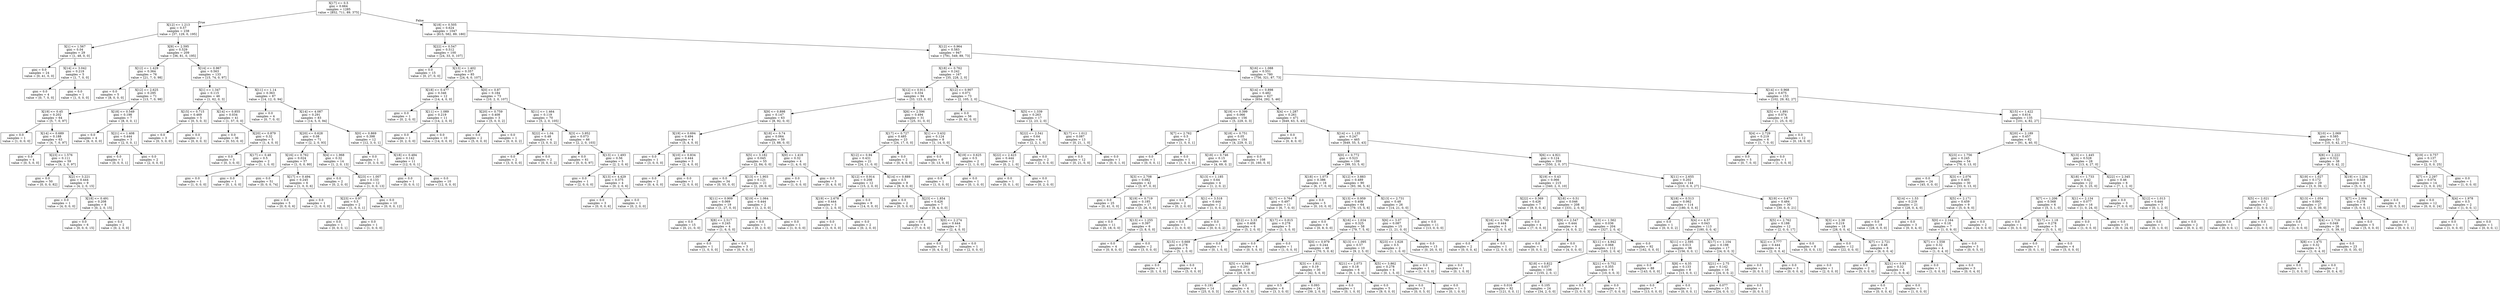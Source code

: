 digraph Tree {
node [shape=box] ;
0 [label="X[17] <= 0.5\ngini = 0.664\nsamples = 1285\nvalue = [852, 711, 89, 375]"] ;
1 [label="X[12] <= 1.213\ngini = 0.57\nsamples = 238\nvalue = [37, 129, 0, 195]"] ;
0 -> 1 [labeldistance=2.5, labelangle=45, headlabel="True"] ;
2 [label="X[1] <= 1.567\ngini = 0.04\nsamples = 29\nvalue = [1, 48, 0, 0]"] ;
1 -> 2 ;
3 [label="gini = 0.0\nsamples = 24\nvalue = [0, 41, 0, 0]"] ;
2 -> 3 ;
4 [label="X[14] <= 3.042\ngini = 0.219\nsamples = 5\nvalue = [1, 7, 0, 0]"] ;
2 -> 4 ;
5 [label="gini = 0.0\nsamples = 4\nvalue = [0, 7, 0, 0]"] ;
4 -> 5 ;
6 [label="gini = 0.0\nsamples = 1\nvalue = [1, 0, 0, 0]"] ;
4 -> 6 ;
7 [label="X[9] <= 2.595\ngini = 0.529\nsamples = 209\nvalue = [36, 81, 0, 195]"] ;
1 -> 7 ;
8 [label="X[12] <= 1.429\ngini = 0.364\nsamples = 76\nvalue = [21, 7, 0, 98]"] ;
7 -> 8 ;
9 [label="gini = 0.0\nsamples = 5\nvalue = [8, 0, 0, 0]"] ;
8 -> 9 ;
10 [label="X[12] <= 2.625\ngini = 0.295\nsamples = 71\nvalue = [13, 7, 0, 98]"] ;
8 -> 10 ;
11 [label="X[19] <= 0.45\ngini = 0.202\nsamples = 64\nvalue = [5, 7, 0, 97]"] ;
10 -> 11 ;
12 [label="gini = 0.0\nsamples = 1\nvalue = [1, 0, 0, 0]"] ;
11 -> 12 ;
13 [label="X[14] <= 0.689\ngini = 0.188\nsamples = 63\nvalue = [4, 7, 0, 97]"] ;
11 -> 13 ;
14 [label="gini = 0.0\nsamples = 4\nvalue = [0, 5, 0, 0]"] ;
13 -> 14 ;
15 [label="X[23] <= 1.576\ngini = 0.111\nsamples = 59\nvalue = [4, 2, 0, 97]"] ;
13 -> 15 ;
16 [label="gini = 0.0\nsamples = 50\nvalue = [0, 0, 0, 82]"] ;
15 -> 16 ;
17 [label="X[2] <= 3.221\ngini = 0.444\nsamples = 9\nvalue = [4, 2, 0, 15]"] ;
15 -> 17 ;
18 [label="gini = 0.0\nsamples = 1\nvalue = [4, 0, 0, 0]"] ;
17 -> 18 ;
19 [label="X[18] <= 0.491\ngini = 0.208\nsamples = 8\nvalue = [0, 2, 0, 15]"] ;
17 -> 19 ;
20 [label="gini = 0.0\nsamples = 6\nvalue = [0, 0, 0, 15]"] ;
19 -> 20 ;
21 [label="gini = 0.0\nsamples = 2\nvalue = [0, 2, 0, 0]"] ;
19 -> 21 ;
22 [label="X[18] <= 0.549\ngini = 0.198\nsamples = 7\nvalue = [8, 0, 0, 1]"] ;
10 -> 22 ;
23 [label="gini = 0.0\nsamples = 4\nvalue = [6, 0, 0, 0]"] ;
22 -> 23 ;
24 [label="X[21] <= 1.408\ngini = 0.444\nsamples = 3\nvalue = [2, 0, 0, 1]"] ;
22 -> 24 ;
25 [label="gini = 0.0\nsamples = 1\nvalue = [0, 0, 0, 1]"] ;
24 -> 25 ;
26 [label="gini = 0.0\nsamples = 2\nvalue = [2, 0, 0, 0]"] ;
24 -> 26 ;
27 [label="X[14] <= 0.967\ngini = 0.563\nsamples = 133\nvalue = [15, 74, 0, 97]"] ;
7 -> 27 ;
28 [label="X[1] <= 1.347\ngini = 0.115\nsamples = 46\nvalue = [1, 62, 0, 3]"] ;
27 -> 28 ;
29 [label="X[15] <= 0.715\ngini = 0.469\nsamples = 5\nvalue = [0, 5, 0, 3]"] ;
28 -> 29 ;
30 [label="gini = 0.0\nsamples = 3\nvalue = [0, 5, 0, 0]"] ;
29 -> 30 ;
31 [label="gini = 0.0\nsamples = 2\nvalue = [0, 0, 0, 3]"] ;
29 -> 31 ;
32 [label="X[14] <= 0.855\ngini = 0.034\nsamples = 41\nvalue = [1, 57, 0, 0]"] ;
28 -> 32 ;
33 [label="gini = 0.0\nsamples = 36\nvalue = [0, 53, 0, 0]"] ;
32 -> 33 ;
34 [label="X[20] <= 0.879\ngini = 0.32\nsamples = 5\nvalue = [1, 4, 0, 0]"] ;
32 -> 34 ;
35 [label="gini = 0.0\nsamples = 3\nvalue = [0, 3, 0, 0]"] ;
34 -> 35 ;
36 [label="X[17] <= 0.48\ngini = 0.5\nsamples = 2\nvalue = [1, 1, 0, 0]"] ;
34 -> 36 ;
37 [label="gini = 0.0\nsamples = 1\nvalue = [1, 0, 0, 0]"] ;
36 -> 37 ;
38 [label="gini = 0.0\nsamples = 1\nvalue = [0, 1, 0, 0]"] ;
36 -> 38 ;
39 [label="X[11] <= 1.14\ngini = 0.363\nsamples = 87\nvalue = [14, 12, 0, 94]"] ;
27 -> 39 ;
40 [label="gini = 0.0\nsamples = 4\nvalue = [0, 7, 0, 0]"] ;
39 -> 40 ;
41 [label="X[14] <= 4.087\ngini = 0.291\nsamples = 83\nvalue = [14, 5, 0, 94]"] ;
39 -> 41 ;
42 [label="X[20] <= 0.628\ngini = 0.08\nsamples = 71\nvalue = [2, 2, 0, 93]"] ;
41 -> 42 ;
43 [label="X[16] <= 0.762\ngini = 0.024\nsamples = 57\nvalue = [1, 0, 0, 80]"] ;
42 -> 43 ;
44 [label="gini = 0.0\nsamples = 51\nvalue = [0, 0, 0, 74]"] ;
43 -> 44 ;
45 [label="X[17] <= 0.494\ngini = 0.245\nsamples = 6\nvalue = [1, 0, 0, 6]"] ;
43 -> 45 ;
46 [label="gini = 0.0\nsamples = 5\nvalue = [0, 0, 0, 6]"] ;
45 -> 46 ;
47 [label="gini = 0.0\nsamples = 1\nvalue = [1, 0, 0, 0]"] ;
45 -> 47 ;
48 [label="X[4] <= 1.968\ngini = 0.32\nsamples = 14\nvalue = [1, 2, 0, 13]"] ;
42 -> 48 ;
49 [label="gini = 0.0\nsamples = 2\nvalue = [0, 2, 0, 0]"] ;
48 -> 49 ;
50 [label="X[23] <= 1.007\ngini = 0.133\nsamples = 12\nvalue = [1, 0, 0, 13]"] ;
48 -> 50 ;
51 [label="X[23] <= 0.97\ngini = 0.5\nsamples = 2\nvalue = [1, 0, 0, 1]"] ;
50 -> 51 ;
52 [label="gini = 0.0\nsamples = 1\nvalue = [0, 0, 0, 1]"] ;
51 -> 52 ;
53 [label="gini = 0.0\nsamples = 1\nvalue = [1, 0, 0, 0]"] ;
51 -> 53 ;
54 [label="gini = 0.0\nsamples = 10\nvalue = [0, 0, 0, 12]"] ;
50 -> 54 ;
55 [label="X[0] <= 0.869\ngini = 0.398\nsamples = 12\nvalue = [12, 3, 0, 1]"] ;
41 -> 55 ;
56 [label="gini = 0.0\nsamples = 1\nvalue = [0, 3, 0, 0]"] ;
55 -> 56 ;
57 [label="X[18] <= 0.484\ngini = 0.142\nsamples = 11\nvalue = [12, 0, 0, 1]"] ;
55 -> 57 ;
58 [label="gini = 0.0\nsamples = 1\nvalue = [0, 0, 0, 1]"] ;
57 -> 58 ;
59 [label="gini = 0.0\nsamples = 10\nvalue = [12, 0, 0, 0]"] ;
57 -> 59 ;
60 [label="X[18] <= 0.505\ngini = 0.624\nsamples = 1047\nvalue = [815, 582, 89, 180]"] ;
0 -> 60 [labeldistance=2.5, labelangle=-45, headlabel="False"] ;
61 [label="X[22] <= 0.547\ngini = 0.512\nsamples = 100\nvalue = [24, 33, 0, 107]"] ;
60 -> 61 ;
62 [label="gini = 0.0\nsamples = 15\nvalue = [0, 27, 0, 0]"] ;
61 -> 62 ;
63 [label="X[13] <= 1.402\ngini = 0.357\nsamples = 85\nvalue = [24, 6, 0, 107]"] ;
61 -> 63 ;
64 [label="X[18] <= 0.477\ngini = 0.346\nsamples = 12\nvalue = [14, 4, 0, 0]"] ;
63 -> 64 ;
65 [label="gini = 0.0\nsamples = 1\nvalue = [0, 2, 0, 0]"] ;
64 -> 65 ;
66 [label="X[11] <= 1.089\ngini = 0.219\nsamples = 11\nvalue = [14, 2, 0, 0]"] ;
64 -> 66 ;
67 [label="gini = 0.0\nsamples = 1\nvalue = [0, 2, 0, 0]"] ;
66 -> 67 ;
68 [label="gini = 0.0\nsamples = 10\nvalue = [14, 0, 0, 0]"] ;
66 -> 68 ;
69 [label="X[0] <= 0.87\ngini = 0.184\nsamples = 73\nvalue = [10, 2, 0, 107]"] ;
63 -> 69 ;
70 [label="X[20] <= 0.759\ngini = 0.408\nsamples = 3\nvalue = [5, 0, 0, 2]"] ;
69 -> 70 ;
71 [label="gini = 0.0\nsamples = 2\nvalue = [5, 0, 0, 0]"] ;
70 -> 71 ;
72 [label="gini = 0.0\nsamples = 1\nvalue = [0, 0, 0, 2]"] ;
70 -> 72 ;
73 [label="X[11] <= 1.464\ngini = 0.119\nsamples = 70\nvalue = [5, 2, 0, 105]"] ;
69 -> 73 ;
74 [label="X[22] <= 1.04\ngini = 0.48\nsamples = 4\nvalue = [3, 0, 0, 2]"] ;
73 -> 74 ;
75 [label="gini = 0.0\nsamples = 2\nvalue = [3, 0, 0, 0]"] ;
74 -> 75 ;
76 [label="gini = 0.0\nsamples = 2\nvalue = [0, 0, 0, 2]"] ;
74 -> 76 ;
77 [label="X[3] <= 3.952\ngini = 0.073\nsamples = 66\nvalue = [2, 2, 0, 103]"] ;
73 -> 77 ;
78 [label="gini = 0.0\nsamples = 61\nvalue = [0, 0, 0, 97]"] ;
77 -> 78 ;
79 [label="X[13] <= 1.493\ngini = 0.56\nsamples = 5\nvalue = [2, 2, 0, 6]"] ;
77 -> 79 ;
80 [label="gini = 0.0\nsamples = 1\nvalue = [2, 0, 0, 0]"] ;
79 -> 80 ;
81 [label="X[13] <= 4.429\ngini = 0.375\nsamples = 4\nvalue = [0, 2, 0, 6]"] ;
79 -> 81 ;
82 [label="gini = 0.0\nsamples = 3\nvalue = [0, 0, 0, 6]"] ;
81 -> 82 ;
83 [label="gini = 0.0\nsamples = 1\nvalue = [0, 2, 0, 0]"] ;
81 -> 83 ;
84 [label="X[12] <= 0.964\ngini = 0.583\nsamples = 947\nvalue = [791, 549, 89, 73]"] ;
60 -> 84 ;
85 [label="X[18] <= 0.762\ngini = 0.242\nsamples = 167\nvalue = [35, 228, 2, 0]"] ;
84 -> 85 ;
86 [label="X[12] <= 0.911\ngini = 0.334\nsamples = 94\nvalue = [33, 123, 0, 0]"] ;
85 -> 86 ;
87 [label="X[9] <= 0.898\ngini = 0.147\nsamples = 63\nvalue = [8, 92, 0, 0]"] ;
86 -> 87 ;
88 [label="X[19] <= 0.694\ngini = 0.494\nsamples = 4\nvalue = [5, 4, 0, 0]"] ;
87 -> 88 ;
89 [label="gini = 0.0\nsamples = 1\nvalue = [3, 0, 0, 0]"] ;
88 -> 89 ;
90 [label="X[10] <= 0.834\ngini = 0.444\nsamples = 3\nvalue = [2, 4, 0, 0]"] ;
88 -> 90 ;
91 [label="gini = 0.0\nsamples = 2\nvalue = [0, 4, 0, 0]"] ;
90 -> 91 ;
92 [label="gini = 0.0\nsamples = 1\nvalue = [2, 0, 0, 0]"] ;
90 -> 92 ;
93 [label="X[18] <= 0.74\ngini = 0.064\nsamples = 59\nvalue = [3, 88, 0, 0]"] ;
87 -> 93 ;
94 [label="X[5] <= 3.182\ngini = 0.045\nsamples = 55\nvalue = [2, 84, 0, 0]"] ;
93 -> 94 ;
95 [label="gini = 0.0\nsamples = 34\nvalue = [0, 55, 0, 0]"] ;
94 -> 95 ;
96 [label="X[13] <= 1.903\ngini = 0.121\nsamples = 21\nvalue = [2, 29, 0, 0]"] ;
94 -> 96 ;
97 [label="X[11] <= 0.909\ngini = 0.069\nsamples = 19\nvalue = [1, 27, 0, 0]"] ;
96 -> 97 ;
98 [label="gini = 0.0\nsamples = 15\nvalue = [0, 21, 0, 0]"] ;
97 -> 98 ;
99 [label="X[8] <= 2.517\ngini = 0.245\nsamples = 4\nvalue = [1, 6, 0, 0]"] ;
97 -> 99 ;
100 [label="gini = 0.0\nsamples = 1\nvalue = [1, 0, 0, 0]"] ;
99 -> 100 ;
101 [label="gini = 0.0\nsamples = 3\nvalue = [0, 6, 0, 0]"] ;
99 -> 101 ;
102 [label="X[19] <= 1.064\ngini = 0.444\nsamples = 2\nvalue = [1, 2, 0, 0]"] ;
96 -> 102 ;
103 [label="gini = 0.0\nsamples = 1\nvalue = [0, 2, 0, 0]"] ;
102 -> 103 ;
104 [label="gini = 0.0\nsamples = 1\nvalue = [1, 0, 0, 0]"] ;
102 -> 104 ;
105 [label="X[0] <= 1.418\ngini = 0.32\nsamples = 4\nvalue = [1, 4, 0, 0]"] ;
93 -> 105 ;
106 [label="gini = 0.0\nsamples = 1\nvalue = [1, 0, 0, 0]"] ;
105 -> 106 ;
107 [label="gini = 0.0\nsamples = 3\nvalue = [0, 4, 0, 0]"] ;
105 -> 107 ;
108 [label="X[6] <= 2.596\ngini = 0.494\nsamples = 31\nvalue = [25, 31, 0, 0]"] ;
86 -> 108 ;
109 [label="X[17] <= 0.727\ngini = 0.485\nsamples = 23\nvalue = [24, 17, 0, 0]"] ;
108 -> 109 ;
110 [label="X[12] <= 0.94\ngini = 0.431\nsamples = 21\nvalue = [24, 11, 0, 0]"] ;
109 -> 110 ;
111 [label="X[12] <= 0.914\ngini = 0.208\nsamples = 12\nvalue = [15, 2, 0, 0]"] ;
110 -> 111 ;
112 [label="X[19] <= 2.678\ngini = 0.444\nsamples = 3\nvalue = [1, 2, 0, 0]"] ;
111 -> 112 ;
113 [label="gini = 0.0\nsamples = 1\nvalue = [1, 0, 0, 0]"] ;
112 -> 113 ;
114 [label="gini = 0.0\nsamples = 2\nvalue = [0, 2, 0, 0]"] ;
112 -> 114 ;
115 [label="gini = 0.0\nsamples = 9\nvalue = [14, 0, 0, 0]"] ;
111 -> 115 ;
116 [label="X[14] <= 0.889\ngini = 0.5\nsamples = 9\nvalue = [9, 9, 0, 0]"] ;
110 -> 116 ;
117 [label="gini = 0.0\nsamples = 2\nvalue = [0, 5, 0, 0]"] ;
116 -> 117 ;
118 [label="X[23] <= 1.854\ngini = 0.426\nsamples = 7\nvalue = [9, 4, 0, 0]"] ;
116 -> 118 ;
119 [label="gini = 0.0\nsamples = 4\nvalue = [7, 0, 0, 0]"] ;
118 -> 119 ;
120 [label="X[0] <= 2.274\ngini = 0.444\nsamples = 3\nvalue = [2, 4, 0, 0]"] ;
118 -> 120 ;
121 [label="gini = 0.0\nsamples = 2\nvalue = [0, 4, 0, 0]"] ;
120 -> 121 ;
122 [label="gini = 0.0\nsamples = 1\nvalue = [2, 0, 0, 0]"] ;
120 -> 122 ;
123 [label="gini = 0.0\nsamples = 2\nvalue = [0, 6, 0, 0]"] ;
109 -> 123 ;
124 [label="X[1] <= 3.432\ngini = 0.124\nsamples = 8\nvalue = [1, 14, 0, 0]"] ;
108 -> 124 ;
125 [label="gini = 0.0\nsamples = 6\nvalue = [0, 13, 0, 0]"] ;
124 -> 125 ;
126 [label="X[19] <= 0.625\ngini = 0.5\nsamples = 2\nvalue = [1, 1, 0, 0]"] ;
124 -> 126 ;
127 [label="gini = 0.0\nsamples = 1\nvalue = [1, 0, 0, 0]"] ;
126 -> 127 ;
128 [label="gini = 0.0\nsamples = 1\nvalue = [0, 1, 0, 0]"] ;
126 -> 128 ;
129 [label="X[12] <= 0.907\ngini = 0.071\nsamples = 73\nvalue = [2, 105, 2, 0]"] ;
85 -> 129 ;
130 [label="gini = 0.0\nsamples = 56\nvalue = [0, 82, 0, 0]"] ;
129 -> 130 ;
131 [label="X[5] <= 1.339\ngini = 0.263\nsamples = 17\nvalue = [2, 23, 2, 0]"] ;
129 -> 131 ;
132 [label="X[22] <= 2.541\ngini = 0.64\nsamples = 4\nvalue = [2, 2, 1, 0]"] ;
131 -> 132 ;
133 [label="X[22] <= 2.423\ngini = 0.444\nsamples = 2\nvalue = [0, 2, 1, 0]"] ;
132 -> 133 ;
134 [label="gini = 0.0\nsamples = 1\nvalue = [0, 0, 1, 0]"] ;
133 -> 134 ;
135 [label="gini = 0.0\nsamples = 1\nvalue = [0, 2, 0, 0]"] ;
133 -> 135 ;
136 [label="gini = 0.0\nsamples = 2\nvalue = [2, 0, 0, 0]"] ;
132 -> 136 ;
137 [label="X[17] <= 1.012\ngini = 0.087\nsamples = 13\nvalue = [0, 21, 1, 0]"] ;
131 -> 137 ;
138 [label="gini = 0.0\nsamples = 12\nvalue = [0, 21, 0, 0]"] ;
137 -> 138 ;
139 [label="gini = 0.0\nsamples = 1\nvalue = [0, 0, 1, 0]"] ;
137 -> 139 ;
140 [label="X[16] <= 1.088\ngini = 0.551\nsamples = 780\nvalue = [756, 321, 87, 73]"] ;
84 -> 140 ;
141 [label="X[14] <= 0.898\ngini = 0.482\nsamples = 627\nvalue = [654, 292, 5, 46]"] ;
140 -> 141 ;
142 [label="X[19] <= 0.399\ngini = 0.066\nsamples = 156\nvalue = [5, 229, 0, 3]"] ;
141 -> 142 ;
143 [label="X[7] <= 2.762\ngini = 0.5\nsamples = 2\nvalue = [1, 0, 0, 1]"] ;
142 -> 143 ;
144 [label="gini = 0.0\nsamples = 1\nvalue = [0, 0, 0, 1]"] ;
143 -> 144 ;
145 [label="gini = 0.0\nsamples = 1\nvalue = [1, 0, 0, 0]"] ;
143 -> 145 ;
146 [label="X[18] <= 0.751\ngini = 0.05\nsamples = 154\nvalue = [4, 229, 0, 2]"] ;
142 -> 146 ;
147 [label="X[18] <= 0.746\ngini = 0.15\nsamples = 46\nvalue = [4, 69, 0, 2]"] ;
146 -> 147 ;
148 [label="X[3] <= 2.708\ngini = 0.082\nsamples = 42\nvalue = [3, 67, 0, 0]"] ;
147 -> 148 ;
149 [label="gini = 0.0\nsamples = 25\nvalue = [0, 41, 0, 0]"] ;
148 -> 149 ;
150 [label="X[19] <= 0.719\ngini = 0.185\nsamples = 17\nvalue = [3, 26, 0, 0]"] ;
148 -> 150 ;
151 [label="gini = 0.0\nsamples = 11\nvalue = [0, 18, 0, 0]"] ;
150 -> 151 ;
152 [label="X[13] <= 1.255\ngini = 0.397\nsamples = 6\nvalue = [3, 8, 0, 0]"] ;
150 -> 152 ;
153 [label="gini = 0.0\nsamples = 4\nvalue = [0, 8, 0, 0]"] ;
152 -> 153 ;
154 [label="gini = 0.0\nsamples = 2\nvalue = [3, 0, 0, 0]"] ;
152 -> 154 ;
155 [label="X[13] <= 1.185\ngini = 0.64\nsamples = 4\nvalue = [1, 2, 0, 2]"] ;
147 -> 155 ;
156 [label="gini = 0.0\nsamples = 2\nvalue = [0, 2, 0, 0]"] ;
155 -> 156 ;
157 [label="X[1] <= 3.518\ngini = 0.444\nsamples = 2\nvalue = [1, 0, 0, 2]"] ;
155 -> 157 ;
158 [label="gini = 0.0\nsamples = 1\nvalue = [1, 0, 0, 0]"] ;
157 -> 158 ;
159 [label="gini = 0.0\nsamples = 1\nvalue = [0, 0, 0, 2]"] ;
157 -> 159 ;
160 [label="gini = 0.0\nsamples = 108\nvalue = [0, 160, 0, 0]"] ;
146 -> 160 ;
161 [label="X[4] <= 1.287\ngini = 0.261\nsamples = 471\nvalue = [649, 63, 5, 43]"] ;
141 -> 161 ;
162 [label="gini = 0.0\nsamples = 6\nvalue = [0, 8, 0, 0]"] ;
161 -> 162 ;
163 [label="X[14] <= 1.135\ngini = 0.247\nsamples = 465\nvalue = [649, 55, 5, 43]"] ;
161 -> 163 ;
164 [label="X[0] <= 0.772\ngini = 0.523\nsamples = 106\nvalue = [99, 53, 5, 6]"] ;
163 -> 164 ;
165 [label="X[18] <= 1.073\ngini = 0.386\nsamples = 16\nvalue = [6, 17, 0, 0]"] ;
164 -> 165 ;
166 [label="X[17] <= 0.764\ngini = 0.497\nsamples = 11\nvalue = [6, 7, 0, 0]"] ;
165 -> 166 ;
167 [label="X[12] <= 3.33\ngini = 0.408\nsamples = 6\nvalue = [5, 2, 0, 0]"] ;
166 -> 167 ;
168 [label="X[15] <= 0.669\ngini = 0.278\nsamples = 5\nvalue = [5, 1, 0, 0]"] ;
167 -> 168 ;
169 [label="gini = 0.0\nsamples = 1\nvalue = [0, 1, 0, 0]"] ;
168 -> 169 ;
170 [label="gini = 0.0\nsamples = 4\nvalue = [5, 0, 0, 0]"] ;
168 -> 170 ;
171 [label="gini = 0.0\nsamples = 1\nvalue = [0, 1, 0, 0]"] ;
167 -> 171 ;
172 [label="X[17] <= 0.815\ngini = 0.278\nsamples = 5\nvalue = [1, 5, 0, 0]"] ;
166 -> 172 ;
173 [label="gini = 0.0\nsamples = 4\nvalue = [0, 5, 0, 0]"] ;
172 -> 173 ;
174 [label="gini = 0.0\nsamples = 1\nvalue = [1, 0, 0, 0]"] ;
172 -> 174 ;
175 [label="gini = 0.0\nsamples = 5\nvalue = [0, 10, 0, 0]"] ;
165 -> 175 ;
176 [label="X[12] <= 3.883\ngini = 0.489\nsamples = 90\nvalue = [93, 36, 5, 6]"] ;
164 -> 176 ;
177 [label="X[13] <= 0.959\ngini = 0.408\nsamples = 64\nvalue = [79, 15, 5, 6]"] ;
176 -> 177 ;
178 [label="gini = 0.0\nsamples = 6\nvalue = [0, 8, 0, 0]"] ;
177 -> 178 ;
179 [label="X[16] <= 1.034\ngini = 0.325\nsamples = 58\nvalue = [79, 7, 5, 6]"] ;
177 -> 179 ;
180 [label="X[0] <= 0.979\ngini = 0.244\nsamples = 48\nvalue = [70, 5, 0, 6]"] ;
179 -> 180 ;
181 [label="X[5] <= 4.049\ngini = 0.291\nsamples = 18\nvalue = [28, 0, 0, 6]"] ;
180 -> 181 ;
182 [label="gini = 0.191\nsamples = 14\nvalue = [25, 0, 0, 3]"] ;
181 -> 182 ;
183 [label="gini = 0.5\nsamples = 4\nvalue = [3, 0, 0, 3]"] ;
181 -> 183 ;
184 [label="X[3] <= 1.812\ngini = 0.19\nsamples = 30\nvalue = [42, 5, 0, 0]"] ;
180 -> 184 ;
185 [label="gini = 0.5\nsamples = 6\nvalue = [3, 3, 0, 0]"] ;
184 -> 185 ;
186 [label="gini = 0.093\nsamples = 24\nvalue = [39, 2, 0, 0]"] ;
184 -> 186 ;
187 [label="X[13] <= 1.095\ngini = 0.57\nsamples = 10\nvalue = [9, 2, 5, 0]"] ;
179 -> 187 ;
188 [label="X[21] <= 2.073\ngini = 0.18\nsamples = 6\nvalue = [9, 1, 0, 0]"] ;
187 -> 188 ;
189 [label="gini = 0.0\nsamples = 1\nvalue = [0, 1, 0, 0]"] ;
188 -> 189 ;
190 [label="gini = 0.0\nsamples = 5\nvalue = [9, 0, 0, 0]"] ;
188 -> 190 ;
191 [label="X[5] <= 3.862\ngini = 0.278\nsamples = 4\nvalue = [0, 1, 5, 0]"] ;
187 -> 191 ;
192 [label="gini = 0.0\nsamples = 3\nvalue = [0, 0, 5, 0]"] ;
191 -> 192 ;
193 [label="gini = 0.0\nsamples = 1\nvalue = [0, 1, 0, 0]"] ;
191 -> 193 ;
194 [label="X[13] <= 2.731\ngini = 0.48\nsamples = 26\nvalue = [14, 21, 0, 0]"] ;
176 -> 194 ;
195 [label="X[6] <= 3.07\ngini = 0.087\nsamples = 15\nvalue = [1, 21, 0, 0]"] ;
194 -> 195 ;
196 [label="X[23] <= 1.628\ngini = 0.5\nsamples = 2\nvalue = [1, 1, 0, 0]"] ;
195 -> 196 ;
197 [label="gini = 0.0\nsamples = 1\nvalue = [1, 0, 0, 0]"] ;
196 -> 197 ;
198 [label="gini = 0.0\nsamples = 1\nvalue = [0, 1, 0, 0]"] ;
196 -> 198 ;
199 [label="gini = 0.0\nsamples = 13\nvalue = [0, 20, 0, 0]"] ;
195 -> 199 ;
200 [label="gini = 0.0\nsamples = 11\nvalue = [13, 0, 0, 0]"] ;
194 -> 200 ;
201 [label="X[6] <= 4.921\ngini = 0.124\nsamples = 359\nvalue = [550, 2, 0, 37]"] ;
163 -> 201 ;
202 [label="X[19] <= 0.43\ngini = 0.066\nsamples = 215\nvalue = [340, 2, 0, 10]"] ;
201 -> 202 ;
203 [label="X[22] <= 0.369\ngini = 0.426\nsamples = 7\nvalue = [9, 0, 0, 4]"] ;
202 -> 203 ;
204 [label="X[16] <= 0.799\ngini = 0.444\nsamples = 3\nvalue = [2, 0, 0, 4]"] ;
203 -> 204 ;
205 [label="gini = 0.0\nsamples = 2\nvalue = [0, 0, 0, 4]"] ;
204 -> 205 ;
206 [label="gini = 0.0\nsamples = 1\nvalue = [2, 0, 0, 0]"] ;
204 -> 206 ;
207 [label="gini = 0.0\nsamples = 4\nvalue = [7, 0, 0, 0]"] ;
203 -> 207 ;
208 [label="X[18] <= 0.51\ngini = 0.046\nsamples = 208\nvalue = [331, 2, 0, 6]"] ;
202 -> 208 ;
209 [label="X[9] <= 2.547\ngini = 0.444\nsamples = 4\nvalue = [4, 0, 0, 2]"] ;
208 -> 209 ;
210 [label="gini = 0.0\nsamples = 1\nvalue = [0, 0, 0, 2]"] ;
209 -> 210 ;
211 [label="gini = 0.0\nsamples = 3\nvalue = [4, 0, 0, 0]"] ;
209 -> 211 ;
212 [label="X[13] <= 1.562\ngini = 0.036\nsamples = 204\nvalue = [327, 2, 0, 4]"] ;
208 -> 212 ;
213 [label="X[11] <= 4.942\ngini = 0.068\nsamples = 112\nvalue = [165, 2, 0, 4]"] ;
212 -> 213 ;
214 [label="X[18] <= 0.822\ngini = 0.037\nsamples = 106\nvalue = [155, 2, 0, 1]"] ;
213 -> 214 ;
215 [label="gini = 0.016\nsamples = 82\nvalue = [121, 0, 0, 1]"] ;
214 -> 215 ;
216 [label="gini = 0.105\nsamples = 24\nvalue = [34, 2, 0, 0]"] ;
214 -> 216 ;
217 [label="X[21] <= 0.752\ngini = 0.355\nsamples = 6\nvalue = [10, 0, 0, 3]"] ;
213 -> 217 ;
218 [label="gini = 0.5\nsamples = 3\nvalue = [3, 0, 0, 3]"] ;
217 -> 218 ;
219 [label="gini = 0.0\nsamples = 3\nvalue = [7, 0, 0, 0]"] ;
217 -> 219 ;
220 [label="gini = 0.0\nsamples = 92\nvalue = [162, 0, 0, 0]"] ;
212 -> 220 ;
221 [label="X[11] <= 2.655\ngini = 0.202\nsamples = 144\nvalue = [210, 0, 0, 27]"] ;
201 -> 221 ;
222 [label="X[18] <= 0.513\ngini = 0.062\nsamples = 114\nvalue = [180, 0, 0, 6]"] ;
221 -> 222 ;
223 [label="gini = 0.0\nsamples = 1\nvalue = [0, 0, 0, 2]"] ;
222 -> 223 ;
224 [label="X[4] <= 4.57\ngini = 0.043\nsamples = 113\nvalue = [180, 0, 0, 4]"] ;
222 -> 224 ;
225 [label="X[11] <= 2.595\ngini = 0.013\nsamples = 96\nvalue = [156, 0, 0, 1]"] ;
224 -> 225 ;
226 [label="gini = 0.0\nsamples = 88\nvalue = [143, 0, 0, 0]"] ;
225 -> 226 ;
227 [label="X[8] <= 4.35\ngini = 0.133\nsamples = 8\nvalue = [13, 0, 0, 1]"] ;
225 -> 227 ;
228 [label="gini = 0.0\nsamples = 7\nvalue = [13, 0, 0, 0]"] ;
227 -> 228 ;
229 [label="gini = 0.0\nsamples = 1\nvalue = [0, 0, 0, 1]"] ;
227 -> 229 ;
230 [label="X[17] <= 1.104\ngini = 0.198\nsamples = 17\nvalue = [24, 0, 0, 3]"] ;
224 -> 230 ;
231 [label="X[21] <= 2.75\ngini = 0.142\nsamples = 16\nvalue = [24, 0, 0, 2]"] ;
230 -> 231 ;
232 [label="gini = 0.077\nsamples = 15\nvalue = [24, 0, 0, 1]"] ;
231 -> 232 ;
233 [label="gini = 0.0\nsamples = 1\nvalue = [0, 0, 0, 1]"] ;
231 -> 233 ;
234 [label="gini = 0.0\nsamples = 1\nvalue = [0, 0, 0, 1]"] ;
230 -> 234 ;
235 [label="X[19] <= 0.473\ngini = 0.484\nsamples = 30\nvalue = [30, 0, 0, 21]"] ;
221 -> 235 ;
236 [label="X[5] <= 2.762\ngini = 0.188\nsamples = 12\nvalue = [2, 0, 0, 17]"] ;
235 -> 236 ;
237 [label="X[2] <= 3.777\ngini = 0.444\nsamples = 4\nvalue = [2, 0, 0, 4]"] ;
236 -> 237 ;
238 [label="gini = 0.0\nsamples = 3\nvalue = [0, 0, 0, 4]"] ;
237 -> 238 ;
239 [label="gini = 0.0\nsamples = 1\nvalue = [2, 0, 0, 0]"] ;
237 -> 239 ;
240 [label="gini = 0.0\nsamples = 8\nvalue = [0, 0, 0, 13]"] ;
236 -> 240 ;
241 [label="X[3] <= 2.38\ngini = 0.219\nsamples = 18\nvalue = [28, 0, 0, 4]"] ;
235 -> 241 ;
242 [label="gini = 0.0\nsamples = 12\nvalue = [22, 0, 0, 0]"] ;
241 -> 242 ;
243 [label="X[7] <= 2.721\ngini = 0.48\nsamples = 6\nvalue = [6, 0, 0, 4]"] ;
241 -> 243 ;
244 [label="gini = 0.0\nsamples = 2\nvalue = [5, 0, 0, 0]"] ;
243 -> 244 ;
245 [label="X[21] <= 0.93\ngini = 0.32\nsamples = 4\nvalue = [1, 0, 0, 4]"] ;
243 -> 245 ;
246 [label="gini = 0.0\nsamples = 3\nvalue = [0, 0, 0, 4]"] ;
245 -> 246 ;
247 [label="gini = 0.0\nsamples = 1\nvalue = [1, 0, 0, 0]"] ;
245 -> 247 ;
248 [label="X[14] <= 0.968\ngini = 0.675\nsamples = 153\nvalue = [102, 29, 82, 27]"] ;
140 -> 248 ;
249 [label="X[5] <= 1.891\ngini = 0.074\nsamples = 18\nvalue = [1, 25, 0, 0]"] ;
248 -> 249 ;
250 [label="X[4] <= 2.729\ngini = 0.219\nsamples = 6\nvalue = [1, 7, 0, 0]"] ;
249 -> 250 ;
251 [label="gini = 0.0\nsamples = 5\nvalue = [0, 7, 0, 0]"] ;
250 -> 251 ;
252 [label="gini = 0.0\nsamples = 1\nvalue = [1, 0, 0, 0]"] ;
250 -> 252 ;
253 [label="gini = 0.0\nsamples = 12\nvalue = [0, 18, 0, 0]"] ;
249 -> 253 ;
254 [label="X[15] <= 1.422\ngini = 0.614\nsamples = 135\nvalue = [101, 4, 82, 27]"] ;
248 -> 254 ;
255 [label="X[20] <= 2.189\ngini = 0.457\nsamples = 82\nvalue = [91, 4, 40, 0]"] ;
254 -> 255 ;
256 [label="X[23] <= 1.756\ngini = 0.245\nsamples = 54\nvalue = [78, 0, 13, 0]"] ;
255 -> 256 ;
257 [label="gini = 0.0\nsamples = 24\nvalue = [45, 0, 0, 0]"] ;
256 -> 257 ;
258 [label="X[3] <= 2.076\ngini = 0.405\nsamples = 30\nvalue = [33, 0, 13, 0]"] ;
256 -> 258 ;
259 [label="X[14] <= 1.53\ngini = 0.219\nsamples = 21\nvalue = [28, 0, 4, 0]"] ;
258 -> 259 ;
260 [label="gini = 0.0\nsamples = 18\nvalue = [28, 0, 0, 0]"] ;
259 -> 260 ;
261 [label="gini = 0.0\nsamples = 3\nvalue = [0, 0, 4, 0]"] ;
259 -> 261 ;
262 [label="X[5] <= 2.171\ngini = 0.459\nsamples = 9\nvalue = [5, 0, 9, 0]"] ;
258 -> 262 ;
263 [label="X[0] <= 2.164\ngini = 0.18\nsamples = 7\nvalue = [1, 0, 9, 0]"] ;
262 -> 263 ;
264 [label="X[7] <= 1.558\ngini = 0.32\nsamples = 4\nvalue = [1, 0, 4, 0]"] ;
263 -> 264 ;
265 [label="gini = 0.0\nsamples = 1\nvalue = [1, 0, 0, 0]"] ;
264 -> 265 ;
266 [label="gini = 0.0\nsamples = 3\nvalue = [0, 0, 4, 0]"] ;
264 -> 266 ;
267 [label="gini = 0.0\nsamples = 3\nvalue = [0, 0, 5, 0]"] ;
263 -> 267 ;
268 [label="gini = 0.0\nsamples = 2\nvalue = [4, 0, 0, 0]"] ;
262 -> 268 ;
269 [label="X[13] <= 1.445\ngini = 0.528\nsamples = 28\nvalue = [13, 4, 27, 0]"] ;
255 -> 269 ;
270 [label="X[18] <= 1.733\ngini = 0.42\nsamples = 22\nvalue = [6, 3, 25, 0]"] ;
269 -> 270 ;
271 [label="X[7] <= 1.206\ngini = 0.568\nsamples = 6\nvalue = [5, 3, 1, 0]"] ;
270 -> 271 ;
272 [label="gini = 0.0\nsamples = 1\nvalue = [0, 3, 0, 0]"] ;
271 -> 272 ;
273 [label="X[17] <= 1.18\ngini = 0.278\nsamples = 5\nvalue = [5, 0, 1, 0]"] ;
271 -> 273 ;
274 [label="gini = 0.0\nsamples = 1\nvalue = [0, 0, 1, 0]"] ;
273 -> 274 ;
275 [label="gini = 0.0\nsamples = 4\nvalue = [5, 0, 0, 0]"] ;
273 -> 275 ;
276 [label="X[1] <= 2.134\ngini = 0.077\nsamples = 16\nvalue = [1, 0, 24, 0]"] ;
270 -> 276 ;
277 [label="gini = 0.0\nsamples = 1\nvalue = [1, 0, 0, 0]"] ;
276 -> 277 ;
278 [label="gini = 0.0\nsamples = 15\nvalue = [0, 0, 24, 0]"] ;
276 -> 278 ;
279 [label="X[22] <= 2.345\ngini = 0.46\nsamples = 6\nvalue = [7, 1, 2, 0]"] ;
269 -> 279 ;
280 [label="gini = 0.0\nsamples = 3\nvalue = [7, 0, 0, 0]"] ;
279 -> 280 ;
281 [label="X[12] <= 1.013\ngini = 0.444\nsamples = 3\nvalue = [0, 1, 2, 0]"] ;
279 -> 281 ;
282 [label="gini = 0.0\nsamples = 1\nvalue = [0, 1, 0, 0]"] ;
281 -> 282 ;
283 [label="gini = 0.0\nsamples = 2\nvalue = [0, 0, 2, 0]"] ;
281 -> 283 ;
284 [label="X[10] <= 2.069\ngini = 0.585\nsamples = 53\nvalue = [10, 0, 42, 27]"] ;
254 -> 284 ;
285 [label="X[8] <= 2.222\ngini = 0.322\nsamples = 38\nvalue = [8, 0, 42, 2]"] ;
284 -> 285 ;
286 [label="X[19] <= 1.027\ngini = 0.172\nsamples = 29\nvalue = [3, 0, 39, 1]"] ;
285 -> 286 ;
287 [label="X[5] <= 2.021\ngini = 0.5\nsamples = 2\nvalue = [1, 0, 0, 1]"] ;
286 -> 287 ;
288 [label="gini = 0.0\nsamples = 1\nvalue = [0, 0, 0, 1]"] ;
287 -> 288 ;
289 [label="gini = 0.0\nsamples = 1\nvalue = [1, 0, 0, 0]"] ;
287 -> 289 ;
290 [label="X[13] <= 1.054\ngini = 0.093\nsamples = 27\nvalue = [2, 0, 39, 0]"] ;
286 -> 290 ;
291 [label="gini = 0.0\nsamples = 1\nvalue = [1, 0, 0, 0]"] ;
290 -> 291 ;
292 [label="X[4] <= 1.719\ngini = 0.049\nsamples = 26\nvalue = [1, 0, 39, 0]"] ;
290 -> 292 ;
293 [label="X[8] <= 1.475\ngini = 0.32\nsamples = 3\nvalue = [1, 0, 4, 0]"] ;
292 -> 293 ;
294 [label="gini = 0.0\nsamples = 1\nvalue = [1, 0, 0, 0]"] ;
293 -> 294 ;
295 [label="gini = 0.0\nsamples = 2\nvalue = [0, 0, 4, 0]"] ;
293 -> 295 ;
296 [label="gini = 0.0\nsamples = 23\nvalue = [0, 0, 35, 0]"] ;
292 -> 296 ;
297 [label="X[19] <= 1.234\ngini = 0.568\nsamples = 9\nvalue = [5, 0, 3, 1]"] ;
285 -> 297 ;
298 [label="X[7] <= 2.004\ngini = 0.278\nsamples = 6\nvalue = [5, 0, 0, 1]"] ;
297 -> 298 ;
299 [label="gini = 0.0\nsamples = 5\nvalue = [5, 0, 0, 0]"] ;
298 -> 299 ;
300 [label="gini = 0.0\nsamples = 1\nvalue = [0, 0, 0, 1]"] ;
298 -> 300 ;
301 [label="gini = 0.0\nsamples = 3\nvalue = [0, 0, 3, 0]"] ;
297 -> 301 ;
302 [label="X[19] <= 0.757\ngini = 0.137\nsamples = 15\nvalue = [2, 0, 0, 25]"] ;
284 -> 302 ;
303 [label="X[7] <= 2.297\ngini = 0.074\nsamples = 14\nvalue = [1, 0, 0, 25]"] ;
302 -> 303 ;
304 [label="gini = 0.0\nsamples = 12\nvalue = [0, 0, 0, 24]"] ;
303 -> 304 ;
305 [label="X[4] <= 1.978\ngini = 0.5\nsamples = 2\nvalue = [1, 0, 0, 1]"] ;
303 -> 305 ;
306 [label="gini = 0.0\nsamples = 1\nvalue = [1, 0, 0, 0]"] ;
305 -> 306 ;
307 [label="gini = 0.0\nsamples = 1\nvalue = [0, 0, 0, 1]"] ;
305 -> 307 ;
308 [label="gini = 0.0\nsamples = 1\nvalue = [1, 0, 0, 0]"] ;
302 -> 308 ;
}